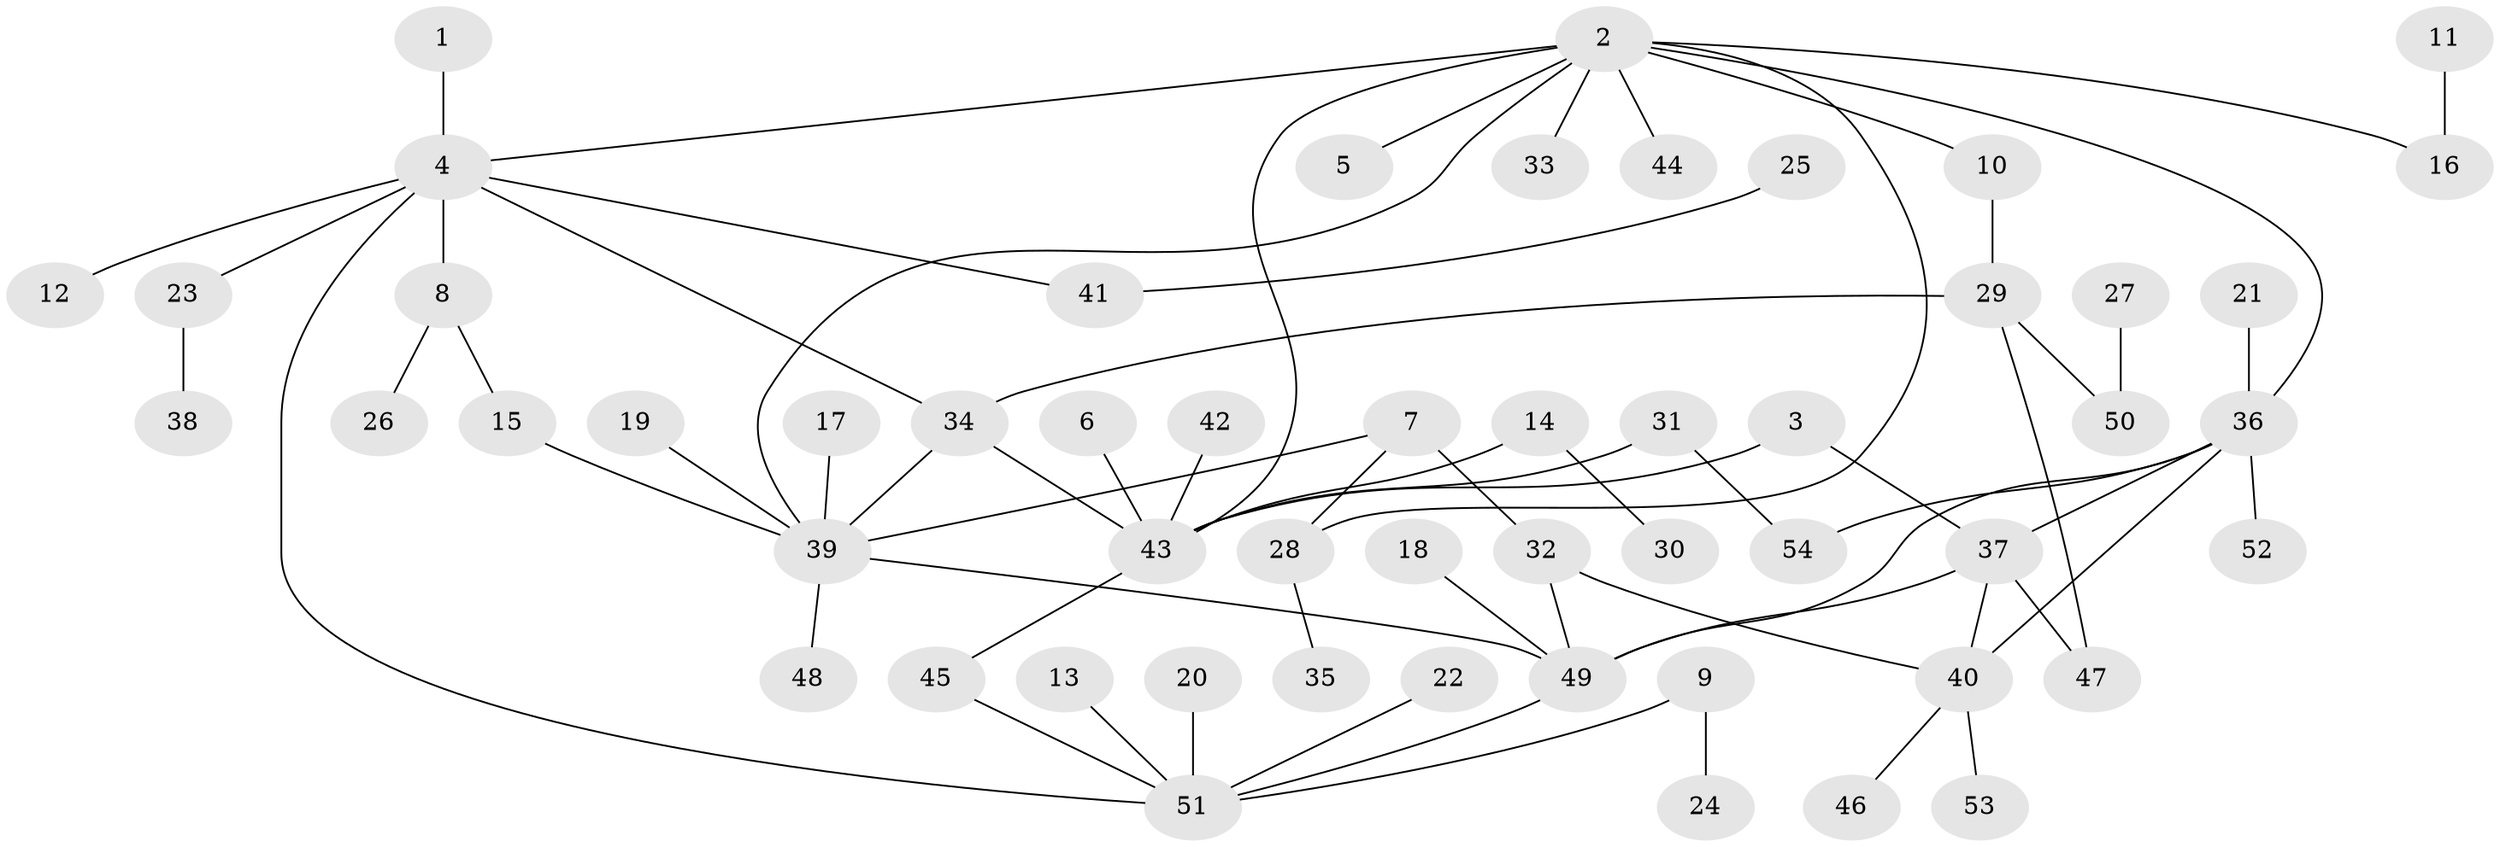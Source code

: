 // original degree distribution, {7: 0.009345794392523364, 4: 0.07476635514018691, 9: 0.018691588785046728, 1: 0.42990654205607476, 6: 0.018691588785046728, 3: 0.14018691588785046, 2: 0.2523364485981308, 5: 0.056074766355140186}
// Generated by graph-tools (version 1.1) at 2025/25/03/09/25 03:25:28]
// undirected, 54 vertices, 68 edges
graph export_dot {
graph [start="1"]
  node [color=gray90,style=filled];
  1;
  2;
  3;
  4;
  5;
  6;
  7;
  8;
  9;
  10;
  11;
  12;
  13;
  14;
  15;
  16;
  17;
  18;
  19;
  20;
  21;
  22;
  23;
  24;
  25;
  26;
  27;
  28;
  29;
  30;
  31;
  32;
  33;
  34;
  35;
  36;
  37;
  38;
  39;
  40;
  41;
  42;
  43;
  44;
  45;
  46;
  47;
  48;
  49;
  50;
  51;
  52;
  53;
  54;
  1 -- 4 [weight=1.0];
  2 -- 4 [weight=1.0];
  2 -- 5 [weight=1.0];
  2 -- 10 [weight=1.0];
  2 -- 16 [weight=1.0];
  2 -- 28 [weight=1.0];
  2 -- 33 [weight=1.0];
  2 -- 36 [weight=1.0];
  2 -- 39 [weight=1.0];
  2 -- 43 [weight=1.0];
  2 -- 44 [weight=1.0];
  3 -- 37 [weight=1.0];
  3 -- 43 [weight=1.0];
  4 -- 8 [weight=1.0];
  4 -- 12 [weight=1.0];
  4 -- 23 [weight=1.0];
  4 -- 34 [weight=1.0];
  4 -- 41 [weight=1.0];
  4 -- 51 [weight=1.0];
  6 -- 43 [weight=1.0];
  7 -- 28 [weight=1.0];
  7 -- 32 [weight=1.0];
  7 -- 39 [weight=1.0];
  8 -- 15 [weight=1.0];
  8 -- 26 [weight=1.0];
  9 -- 24 [weight=1.0];
  9 -- 51 [weight=1.0];
  10 -- 29 [weight=1.0];
  11 -- 16 [weight=1.0];
  13 -- 51 [weight=1.0];
  14 -- 30 [weight=1.0];
  14 -- 43 [weight=1.0];
  15 -- 39 [weight=1.0];
  17 -- 39 [weight=1.0];
  18 -- 49 [weight=1.0];
  19 -- 39 [weight=1.0];
  20 -- 51 [weight=1.0];
  21 -- 36 [weight=1.0];
  22 -- 51 [weight=1.0];
  23 -- 38 [weight=1.0];
  25 -- 41 [weight=1.0];
  27 -- 50 [weight=1.0];
  28 -- 35 [weight=1.0];
  29 -- 34 [weight=1.0];
  29 -- 47 [weight=1.0];
  29 -- 50 [weight=1.0];
  31 -- 43 [weight=1.0];
  31 -- 54 [weight=1.0];
  32 -- 40 [weight=1.0];
  32 -- 49 [weight=1.0];
  34 -- 39 [weight=1.0];
  34 -- 43 [weight=1.0];
  36 -- 37 [weight=1.0];
  36 -- 40 [weight=1.0];
  36 -- 49 [weight=2.0];
  36 -- 52 [weight=1.0];
  36 -- 54 [weight=1.0];
  37 -- 40 [weight=1.0];
  37 -- 47 [weight=1.0];
  37 -- 49 [weight=1.0];
  39 -- 48 [weight=1.0];
  39 -- 49 [weight=1.0];
  40 -- 46 [weight=1.0];
  40 -- 53 [weight=1.0];
  42 -- 43 [weight=1.0];
  43 -- 45 [weight=1.0];
  45 -- 51 [weight=1.0];
  49 -- 51 [weight=1.0];
}
